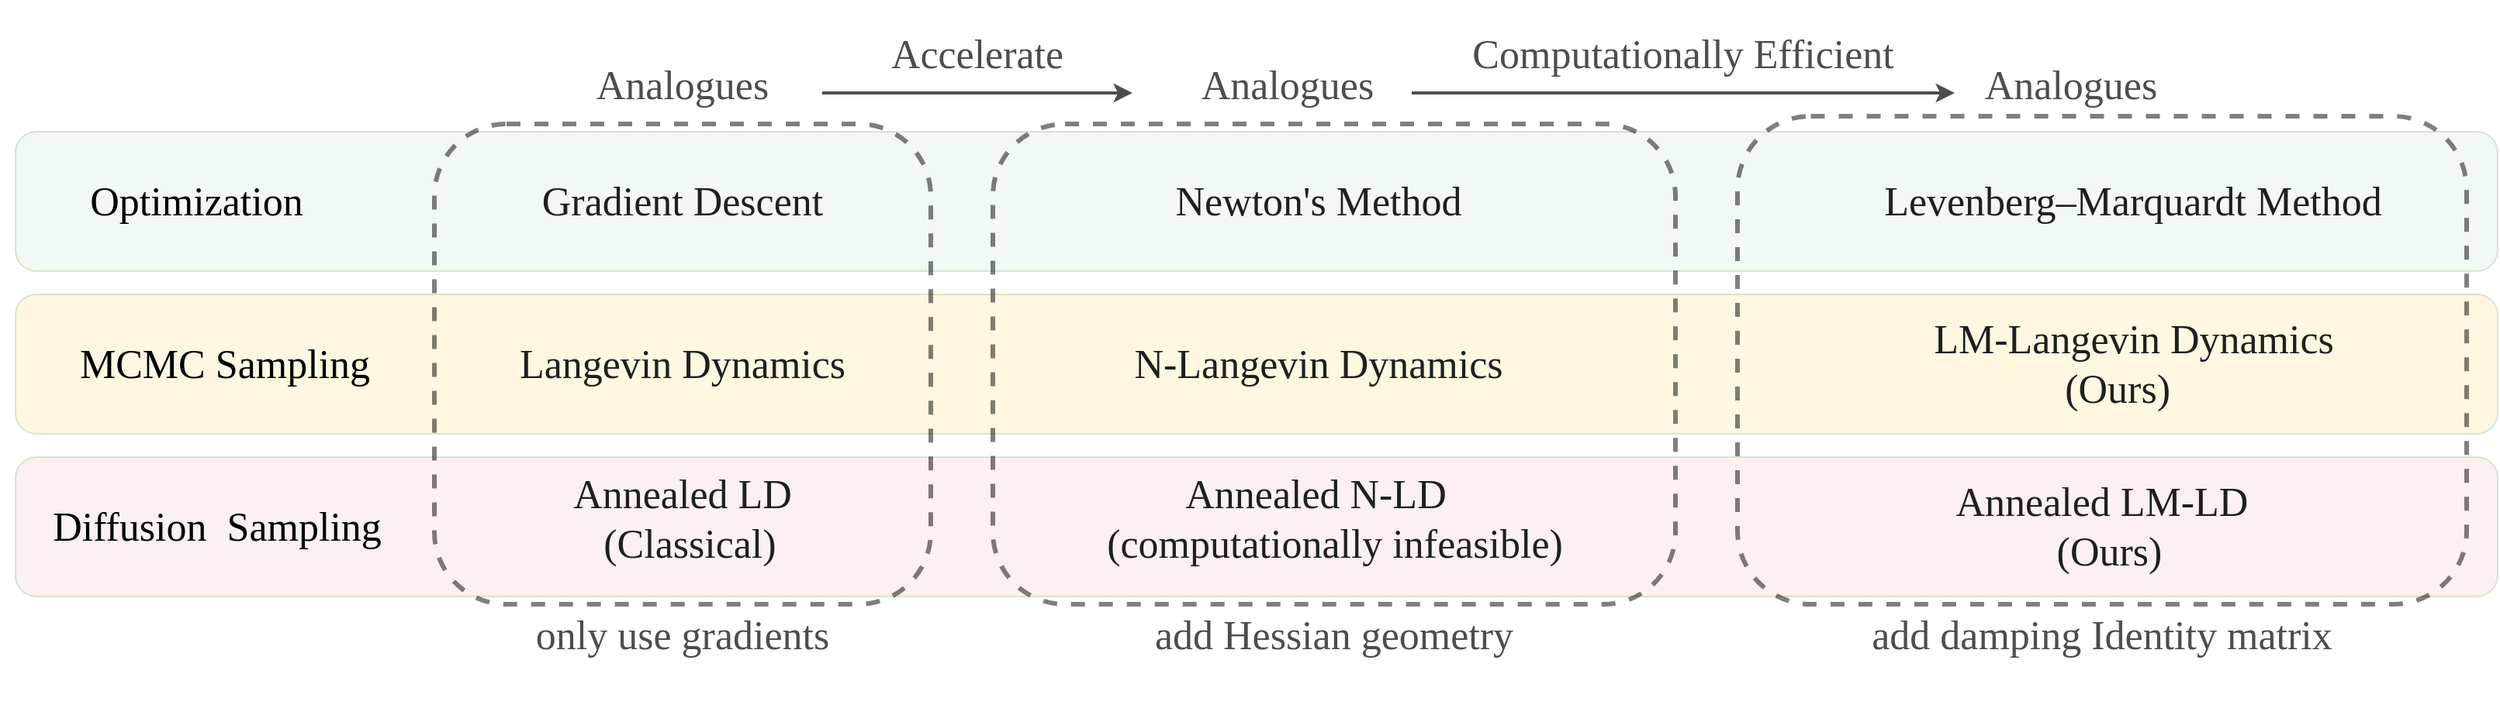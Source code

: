 <mxfile version="24.8.6">
  <diagram name="第 1 页" id="AqxzG7m0g4bZ2bkXmMBC">
    <mxGraphModel dx="1722" dy="1066" grid="1" gridSize="10" guides="1" tooltips="1" connect="1" arrows="1" fold="1" page="1" pageScale="1" pageWidth="1654" pageHeight="1169" math="0" shadow="0">
      <root>
        <mxCell id="0" />
        <mxCell id="1" parent="0" />
        <mxCell id="GNqJ07BhzFK_fjSl9vvM-1" value="" style="rounded=1;whiteSpace=wrap;html=1;fillColor=#d5e8d4;strokeColor=#82b366;opacity=30;" parent="1" vertex="1">
          <mxGeometry x="10" y="315" width="1600" height="90" as="geometry" />
        </mxCell>
        <mxCell id="GNqJ07BhzFK_fjSl9vvM-2" value="" style="rounded=1;whiteSpace=wrap;html=1;fillColor=#FFE599;strokeColor=#82b366;opacity=30;" parent="1" vertex="1">
          <mxGeometry x="10" y="420" width="1600" height="90" as="geometry" />
        </mxCell>
        <mxCell id="GNqJ07BhzFK_fjSl9vvM-3" value="" style="rounded=1;whiteSpace=wrap;html=1;fillColor=#F8CECC;strokeColor=#82b366;opacity=30;" parent="1" vertex="1">
          <mxGeometry x="10" y="525" width="1600" height="90" as="geometry" />
        </mxCell>
        <mxCell id="GNqJ07BhzFK_fjSl9vvM-4" value="" style="rounded=1;whiteSpace=wrap;html=1;fillColor=none;strokeColor=#000000;opacity=50;dashed=1;strokeWidth=3;" parent="1" vertex="1">
          <mxGeometry x="280" y="310" width="320" height="310" as="geometry" />
        </mxCell>
        <mxCell id="GNqJ07BhzFK_fjSl9vvM-6" value="&lt;font style=&quot;font-size: 26px;&quot;&gt;Optimization&amp;nbsp;&lt;/font&gt;" style="text;html=1;align=center;verticalAlign=middle;whiteSpace=wrap;rounded=0;fontFamily=Times New Roman;fontSize=26;" parent="1" vertex="1">
          <mxGeometry x="100" y="325" width="60" height="70" as="geometry" />
        </mxCell>
        <mxCell id="GNqJ07BhzFK_fjSl9vvM-7" value="&lt;font style=&quot;font-size: 26px;&quot;&gt;MCMC Sampling&lt;/font&gt;" style="text;html=1;align=center;verticalAlign=middle;whiteSpace=wrap;rounded=0;fontFamily=Times New Roman;fontSize=26;" parent="1" vertex="1">
          <mxGeometry y="450" width="290" height="30" as="geometry" />
        </mxCell>
        <mxCell id="GNqJ07BhzFK_fjSl9vvM-9" value="&lt;font style=&quot;font-size: 26px;&quot;&gt;&lt;span style=&quot;font-size: 26px;&quot;&gt;Diffusion&amp;nbsp; Sampling&lt;/span&gt;&lt;/font&gt;" style="text;html=1;align=center;verticalAlign=middle;whiteSpace=wrap;rounded=0;fontStyle=0;fontFamily=Times New Roman;fontSize=26;" parent="1" vertex="1">
          <mxGeometry y="555" width="280" height="30" as="geometry" />
        </mxCell>
        <mxCell id="GNqJ07BhzFK_fjSl9vvM-12" value="&lt;span style=&quot;color: rgb(31, 31, 31); text-align: left; font-size: 26px;&quot;&gt;&lt;font style=&quot;font-size: 26px;&quot;&gt;&lt;span style=&quot;font-size: 26px;&quot;&gt;Gradient Descent&lt;/span&gt;&lt;/font&gt;&lt;/span&gt;" style="rounded=1;whiteSpace=wrap;html=1;fillColor=none;strokeColor=none;opacity=30;gradientColor=none;fontStyle=0;fontFamily=Times New Roman;fontSize=26;" parent="1" vertex="1">
          <mxGeometry x="290" y="305" width="300" height="110" as="geometry" />
        </mxCell>
        <mxCell id="GNqJ07BhzFK_fjSl9vvM-14" value="&lt;div style=&quot;text-align: left; font-size: 26px;&quot;&gt;&lt;span style=&quot;background-color: initial; font-size: 26px;&quot;&gt;&lt;font style=&quot;font-size: 26px;&quot; color=&quot;#1f1f1f&quot;&gt;&lt;span style=&quot;font-size: 26px;&quot;&gt;Langevin Dynamics&lt;/span&gt;&lt;/font&gt;&lt;/span&gt;&lt;/div&gt;" style="rounded=1;whiteSpace=wrap;html=1;fillColor=none;strokeColor=none;opacity=30;gradientColor=none;fontStyle=0;fontFamily=Times New Roman;fontSize=26;" parent="1" vertex="1">
          <mxGeometry x="290" y="410" width="300" height="110" as="geometry" />
        </mxCell>
        <mxCell id="GNqJ07BhzFK_fjSl9vvM-15" value="&lt;div style=&quot;text-align: left; font-size: 26px;&quot;&gt;&lt;span style=&quot;background-color: initial; font-size: 26px;&quot;&gt;&lt;font style=&quot;font-size: 26px;&quot; color=&quot;#1f1f1f&quot;&gt;&lt;span style=&quot;font-size: 26px;&quot;&gt;Annealed LD&lt;/span&gt;&lt;/font&gt;&lt;/span&gt;&lt;/div&gt;&lt;div style=&quot;text-align: left; font-size: 26px;&quot;&gt;&lt;span style=&quot;background-color: initial; font-size: 26px;&quot;&gt;&lt;font style=&quot;font-size: 26px;&quot; color=&quot;#1f1f1f&quot;&gt;&lt;span style=&quot;font-size: 26px;&quot;&gt;&amp;nbsp; &amp;nbsp;&lt;/span&gt;(Classical)&lt;/font&gt;&lt;/span&gt;&lt;/div&gt;" style="rounded=1;whiteSpace=wrap;html=1;fillColor=none;strokeColor=none;opacity=30;gradientColor=none;fontStyle=0;fontFamily=Times New Roman;fontSize=26;" parent="1" vertex="1">
          <mxGeometry x="290" y="510" width="300" height="110" as="geometry" />
        </mxCell>
        <mxCell id="GNqJ07BhzFK_fjSl9vvM-16" value="" style="rounded=1;whiteSpace=wrap;html=1;fillColor=none;strokeColor=#000000;opacity=50;dashed=1;strokeWidth=3;" parent="1" vertex="1">
          <mxGeometry x="640" y="310" width="440" height="310" as="geometry" />
        </mxCell>
        <mxCell id="GNqJ07BhzFK_fjSl9vvM-17" value="&lt;span style=&quot;color: rgb(31, 31, 31); text-align: left; font-size: 26px;&quot;&gt;&lt;font style=&quot;font-size: 26px;&quot;&gt;&lt;span style=&quot;font-size: 26px;&quot;&gt;Newton&#39;s Method&lt;/span&gt;&lt;/font&gt;&lt;/span&gt;" style="rounded=1;whiteSpace=wrap;html=1;fillColor=none;strokeColor=none;opacity=30;gradientColor=none;fontStyle=0;fontFamily=Times New Roman;fontSize=26;" parent="1" vertex="1">
          <mxGeometry x="700" y="305" width="300" height="110" as="geometry" />
        </mxCell>
        <mxCell id="GNqJ07BhzFK_fjSl9vvM-18" value="&lt;div style=&quot;text-align: left; font-size: 26px;&quot;&gt;&lt;span style=&quot;background-color: initial; font-size: 26px;&quot;&gt;&lt;font style=&quot;font-size: 26px;&quot; color=&quot;#1f1f1f&quot;&gt;&lt;span style=&quot;font-size: 26px;&quot;&gt;N-Langevin Dynamics&lt;/span&gt;&lt;/font&gt;&lt;/span&gt;&lt;/div&gt;" style="rounded=1;whiteSpace=wrap;html=1;fillColor=none;strokeColor=none;opacity=30;gradientColor=none;fontStyle=0;fontFamily=Times New Roman;fontSize=26;" parent="1" vertex="1">
          <mxGeometry x="670" y="410" width="360" height="110" as="geometry" />
        </mxCell>
        <mxCell id="GNqJ07BhzFK_fjSl9vvM-19" value="&lt;div style=&quot;text-align: left; font-size: 26px;&quot;&gt;&lt;font style=&quot;font-size: 26px;&quot;&gt;&lt;span style=&quot;font-size: 26px;&quot;&gt;&lt;span style=&quot;color: rgb(31, 31, 31); font-size: 26px;&quot;&gt;&amp;nbsp; &amp;nbsp; &amp;nbsp; &amp;nbsp; Annealed N-LD&lt;/span&gt;&lt;br style=&quot;font-size: 26px;&quot;&gt;&lt;/span&gt;&lt;/font&gt;&lt;/div&gt;&lt;div style=&quot;text-align: left; font-size: 26px;&quot;&gt;&lt;span style=&quot;color: rgb(31, 31, 31); font-size: 26px;&quot;&gt;&lt;font style=&quot;font-size: 26px;&quot;&gt;(computationally infeasible)&lt;/font&gt;&lt;/span&gt;&lt;/div&gt;" style="rounded=1;whiteSpace=wrap;html=1;fillColor=none;strokeColor=none;opacity=30;gradientColor=none;fontStyle=0;fontFamily=Times New Roman;fontSize=26;" parent="1" vertex="1">
          <mxGeometry x="628.5" y="510" width="463" height="110" as="geometry" />
        </mxCell>
        <mxCell id="GNqJ07BhzFK_fjSl9vvM-20" value="&lt;div style=&quot;text-align: left; font-size: 26px;&quot;&gt;&lt;font color=&quot;#4d4d4d&quot; style=&quot;font-size: 26px;&quot;&gt;Analogues&lt;/font&gt;&lt;br style=&quot;font-size: 26px;&quot;&gt;&lt;/div&gt;" style="rounded=1;whiteSpace=wrap;html=1;fillColor=none;strokeColor=none;opacity=30;gradientColor=none;fontFamily=Times New Roman;fontSize=26;" parent="1" vertex="1">
          <mxGeometry x="290" y="230" width="300" height="110" as="geometry" />
        </mxCell>
        <mxCell id="BzcaFJo_kOcus-iFu_HU-1" value="&lt;div style=&quot;text-align: left; font-size: 26px;&quot;&gt;&lt;span style=&quot;color: rgb(77, 77, 77); font-size: 26px;&quot;&gt;Analogues&lt;/span&gt;&lt;br style=&quot;font-size: 26px;&quot;&gt;&lt;/div&gt;" style="rounded=1;whiteSpace=wrap;html=1;fillColor=none;strokeColor=none;opacity=30;gradientColor=none;fontFamily=Times New Roman;fontSize=26;" parent="1" vertex="1">
          <mxGeometry x="680" y="230" width="300" height="110" as="geometry" />
        </mxCell>
        <mxCell id="BzcaFJo_kOcus-iFu_HU-2" value="" style="rounded=1;whiteSpace=wrap;html=1;fillColor=none;strokeColor=#000000;opacity=50;dashed=1;strokeWidth=3;" parent="1" vertex="1">
          <mxGeometry x="1120" y="305" width="470" height="315" as="geometry" />
        </mxCell>
        <mxCell id="BzcaFJo_kOcus-iFu_HU-3" value="&lt;span style=&quot;text-align: left; font-size: 26px;&quot;&gt;&lt;font style=&quot;font-size: 26px;&quot;&gt;&lt;font style=&quot;font-size: 26px;&quot; color=&quot;#1f1f1f&quot;&gt;&lt;span style=&quot;font-size: 26px;&quot;&gt;Levenberg–Marquardt&amp;nbsp;Method&lt;/span&gt;&lt;/font&gt;&lt;/font&gt;&lt;/span&gt;" style="rounded=1;whiteSpace=wrap;html=1;fillColor=none;strokeColor=none;opacity=30;gradientColor=none;fontStyle=0;fontFamily=Times New Roman;fontSize=26;" parent="1" vertex="1">
          <mxGeometry x="1150" y="305" width="450" height="110" as="geometry" />
        </mxCell>
        <mxCell id="BzcaFJo_kOcus-iFu_HU-4" value="&lt;div style=&quot;text-align: left; font-size: 26px;&quot;&gt;&lt;font style=&quot;font-size: 26px;&quot;&gt;&lt;span style=&quot;font-size: 26px;&quot;&gt;&lt;span style=&quot;color: rgb(31, 31, 31); background-color: initial; font-size: 26px;&quot;&gt;LM&lt;/span&gt;&lt;span style=&quot;background-color: initial; font-size: 26px;&quot;&gt;&lt;font style=&quot;font-size: 26px;&quot; color=&quot;#1f1f1f&quot;&gt;-Langevin Dynamics&lt;/font&gt;&lt;/span&gt;&lt;/span&gt;&lt;/font&gt;&lt;/div&gt;&lt;div style=&quot;text-align: left; font-size: 26px;&quot;&gt;&lt;span style=&quot;background-color: initial; font-size: 26px;&quot;&gt;&lt;font style=&quot;font-size: 26px;&quot; color=&quot;#1f1f1f&quot;&gt;&lt;span style=&quot;font-size: 26px;&quot;&gt;&amp;nbsp; &amp;nbsp; &amp;nbsp; &amp;nbsp; &amp;nbsp; &amp;nbsp; &amp;nbsp;&lt;/span&gt;(Ours)&lt;/font&gt;&lt;/span&gt;&lt;/div&gt;" style="rounded=1;whiteSpace=wrap;html=1;fillColor=none;strokeColor=none;opacity=30;gradientColor=none;fontStyle=0;fontFamily=Times New Roman;fontSize=26;" parent="1" vertex="1">
          <mxGeometry x="1162.5" y="410" width="425" height="110" as="geometry" />
        </mxCell>
        <mxCell id="BzcaFJo_kOcus-iFu_HU-5" value="&lt;div style=&quot;text-align: left; font-size: 26px;&quot;&gt;&lt;font style=&quot;font-size: 26px;&quot;&gt;&lt;span style=&quot;font-size: 26px;&quot;&gt;&lt;span style=&quot;color: rgb(31, 31, 31); font-size: 26px;&quot;&gt;Annealed&amp;nbsp;&lt;/span&gt;&lt;span style=&quot;background-color: initial; color: rgb(31, 31, 31); font-size: 26px;&quot;&gt;LM&lt;/span&gt;&lt;span style=&quot;background-color: initial; font-size: 26px;&quot;&gt;&lt;font style=&quot;font-size: 26px;&quot; color=&quot;#1f1f1f&quot;&gt;-LD&lt;/font&gt;&lt;/span&gt;&lt;br style=&quot;font-size: 26px;&quot;&gt;&lt;/span&gt;&lt;/font&gt;&lt;/div&gt;&lt;div style=&quot;text-align: left; font-size: 26px;&quot;&gt;&lt;font style=&quot;font-size: 26px;&quot;&gt;&lt;span style=&quot;color: rgb(31, 31, 31); font-size: 26px;&quot;&gt;&lt;span style=&quot;font-size: 26px;&quot;&gt;&amp;nbsp; &amp;nbsp; &amp;nbsp; &amp;nbsp; &lt;/span&gt;&amp;nbsp; (&lt;/span&gt;&lt;span style=&quot;color: rgb(31, 31, 31); font-size: 26px;&quot;&gt;Ours&lt;/span&gt;&lt;span style=&quot;color: rgb(31, 31, 31); font-size: 26px;&quot;&gt;)&lt;/span&gt;&lt;/font&gt;&lt;/div&gt;" style="rounded=1;whiteSpace=wrap;html=1;fillColor=none;strokeColor=none;opacity=30;gradientColor=none;fontStyle=0;fontFamily=Times New Roman;fontSize=26;" parent="1" vertex="1">
          <mxGeometry x="1105" y="515" width="500" height="110" as="geometry" />
        </mxCell>
        <mxCell id="BzcaFJo_kOcus-iFu_HU-6" value="&lt;div style=&quot;text-align: left; font-size: 26px;&quot;&gt;&lt;span style=&quot;color: rgb(77, 77, 77); font-size: 26px;&quot;&gt;Analogues&lt;/span&gt;&lt;br style=&quot;font-size: 26px;&quot;&gt;&lt;/div&gt;" style="rounded=1;whiteSpace=wrap;html=1;fillColor=none;strokeColor=none;opacity=30;gradientColor=none;fontFamily=Times New Roman;fontSize=26;" parent="1" vertex="1">
          <mxGeometry x="1185" y="230" width="300" height="110" as="geometry" />
        </mxCell>
        <mxCell id="BzcaFJo_kOcus-iFu_HU-8" value="" style="endArrow=classic;html=1;rounded=0;strokeWidth=2;strokeColor=#4D4D4D;" parent="1" edge="1">
          <mxGeometry width="50" height="50" relative="1" as="geometry">
            <mxPoint x="530" y="290" as="sourcePoint" />
            <mxPoint x="730" y="290" as="targetPoint" />
          </mxGeometry>
        </mxCell>
        <mxCell id="BzcaFJo_kOcus-iFu_HU-9" value="" style="endArrow=classic;html=1;rounded=0;strokeWidth=2;strokeColor=#4D4D4D;" parent="1" edge="1">
          <mxGeometry width="50" height="50" relative="1" as="geometry">
            <mxPoint x="910" y="290" as="sourcePoint" />
            <mxPoint x="1260" y="290" as="targetPoint" />
          </mxGeometry>
        </mxCell>
        <mxCell id="BzcaFJo_kOcus-iFu_HU-10" value="&lt;font color=&quot;#4d4d4d&quot; style=&quot;font-size: 26px;&quot;&gt;Accelerate&lt;/font&gt;" style="text;html=1;align=center;verticalAlign=middle;whiteSpace=wrap;rounded=0;fontFamily=Times New Roman;fontSize=26;" parent="1" vertex="1">
          <mxGeometry x="600" y="250" width="60" height="30" as="geometry" />
        </mxCell>
        <mxCell id="BzcaFJo_kOcus-iFu_HU-11" value="&lt;font color=&quot;#4d4d4d&quot; style=&quot;font-size: 26px;&quot;&gt;Computationally Efficient&lt;/font&gt;" style="text;html=1;align=center;verticalAlign=middle;whiteSpace=wrap;rounded=0;fontFamily=Times New Roman;fontSize=26;" parent="1" vertex="1">
          <mxGeometry x="930" y="250" width="310" height="30" as="geometry" />
        </mxCell>
        <mxCell id="hu-aVfQ1h1uBg1m3EEwn-3" value="&lt;div style=&quot;text-align: left; font-size: 26px;&quot;&gt;&lt;font color=&quot;#4d4d4d&quot; style=&quot;font-size: 26px;&quot;&gt;only use gradients&lt;/font&gt;&lt;br style=&quot;font-size: 26px;&quot;&gt;&lt;/div&gt;" style="rounded=1;whiteSpace=wrap;html=1;fillColor=none;strokeColor=none;opacity=30;gradientColor=none;fontFamily=Times New Roman;fontSize=26;" parent="1" vertex="1">
          <mxGeometry x="290" y="585" width="300" height="110" as="geometry" />
        </mxCell>
        <mxCell id="hu-aVfQ1h1uBg1m3EEwn-4" value="&lt;div style=&quot;text-align: left; font-size: 26px;&quot;&gt;&lt;font color=&quot;#4d4d4d&quot; style=&quot;font-size: 26px;&quot;&gt;add Hessian geometry&lt;/font&gt;&lt;br style=&quot;font-size: 26px;&quot;&gt;&lt;/div&gt;" style="rounded=1;whiteSpace=wrap;html=1;fillColor=none;strokeColor=none;opacity=30;gradientColor=none;fontFamily=Times New Roman;fontSize=26;" parent="1" vertex="1">
          <mxGeometry x="710" y="585" width="300" height="110" as="geometry" />
        </mxCell>
        <mxCell id="hu-aVfQ1h1uBg1m3EEwn-5" value="&lt;div style=&quot;text-align: left; font-size: 26px;&quot;&gt;&lt;font color=&quot;#4d4d4d&quot; style=&quot;font-size: 26px;&quot;&gt;&lt;span style=&quot;font-size: 26px;&quot;&gt;add damping Identity matrix&lt;/span&gt;&lt;/font&gt;&lt;br style=&quot;font-size: 26px;&quot;&gt;&lt;/div&gt;" style="rounded=1;whiteSpace=wrap;html=1;fillColor=none;strokeColor=none;opacity=30;gradientColor=none;fontFamily=Times New Roman;fontSize=26;" parent="1" vertex="1">
          <mxGeometry x="1160" y="585" width="390" height="110" as="geometry" />
        </mxCell>
      </root>
    </mxGraphModel>
  </diagram>
</mxfile>
